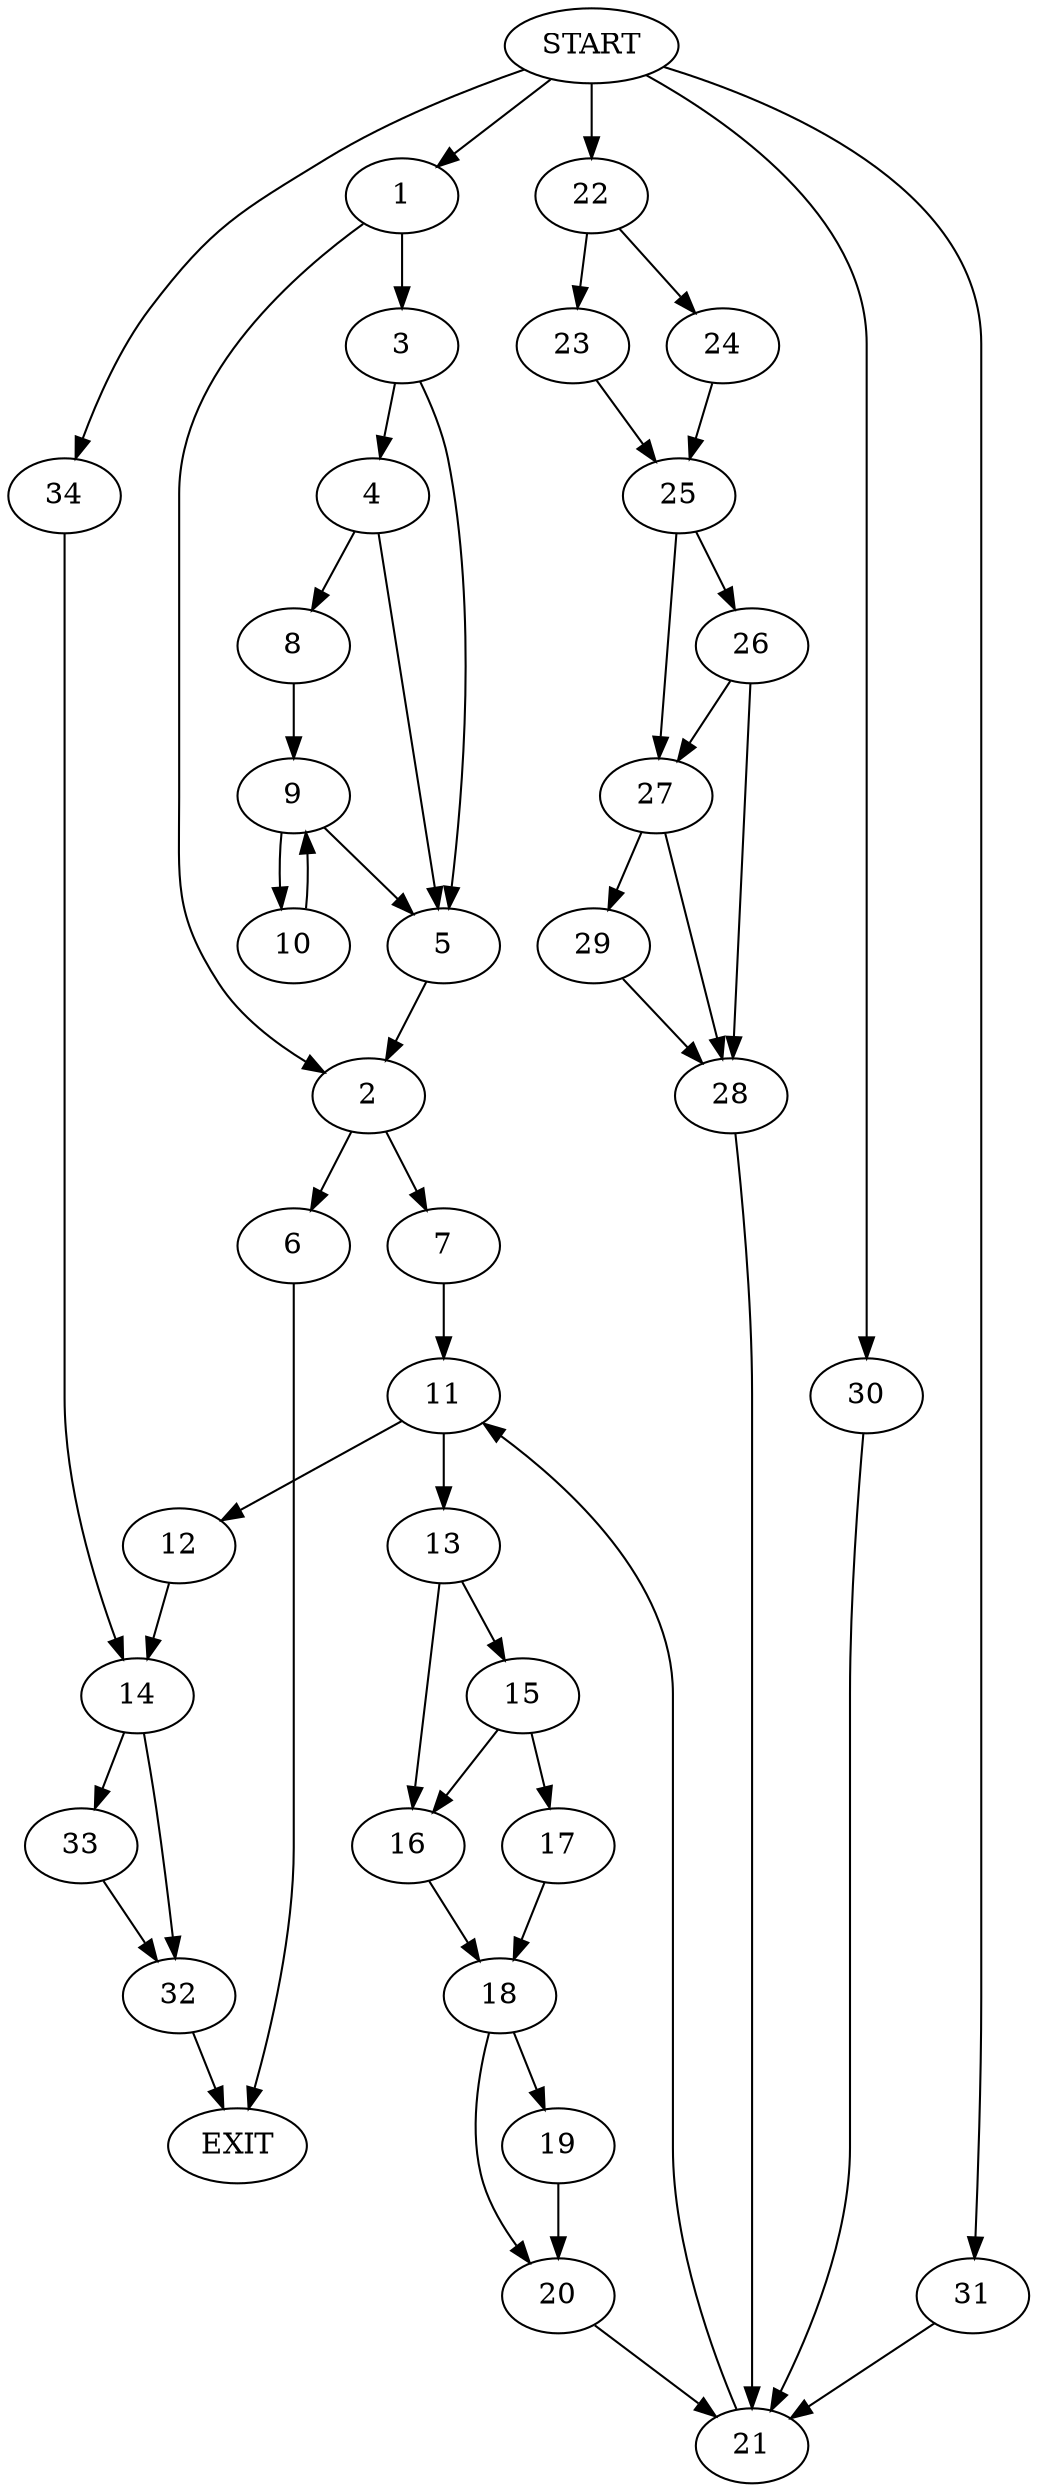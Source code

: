 digraph {
0 [label="START"]
35 [label="EXIT"]
0 -> 1
1 -> 2
1 -> 3
3 -> 4
3 -> 5
2 -> 6
2 -> 7
4 -> 5
4 -> 8
5 -> 2
8 -> 9
9 -> 5
9 -> 10
10 -> 9
7 -> 11
6 -> 35
11 -> 12
11 -> 13
12 -> 14
13 -> 15
13 -> 16
15 -> 16
15 -> 17
16 -> 18
17 -> 18
18 -> 19
18 -> 20
20 -> 21
19 -> 20
21 -> 11
0 -> 22
22 -> 23
22 -> 24
24 -> 25
23 -> 25
25 -> 26
25 -> 27
26 -> 28
26 -> 27
27 -> 28
27 -> 29
28 -> 21
29 -> 28
0 -> 30
30 -> 21
0 -> 31
31 -> 21
14 -> 32
14 -> 33
0 -> 34
34 -> 14
33 -> 32
32 -> 35
}
